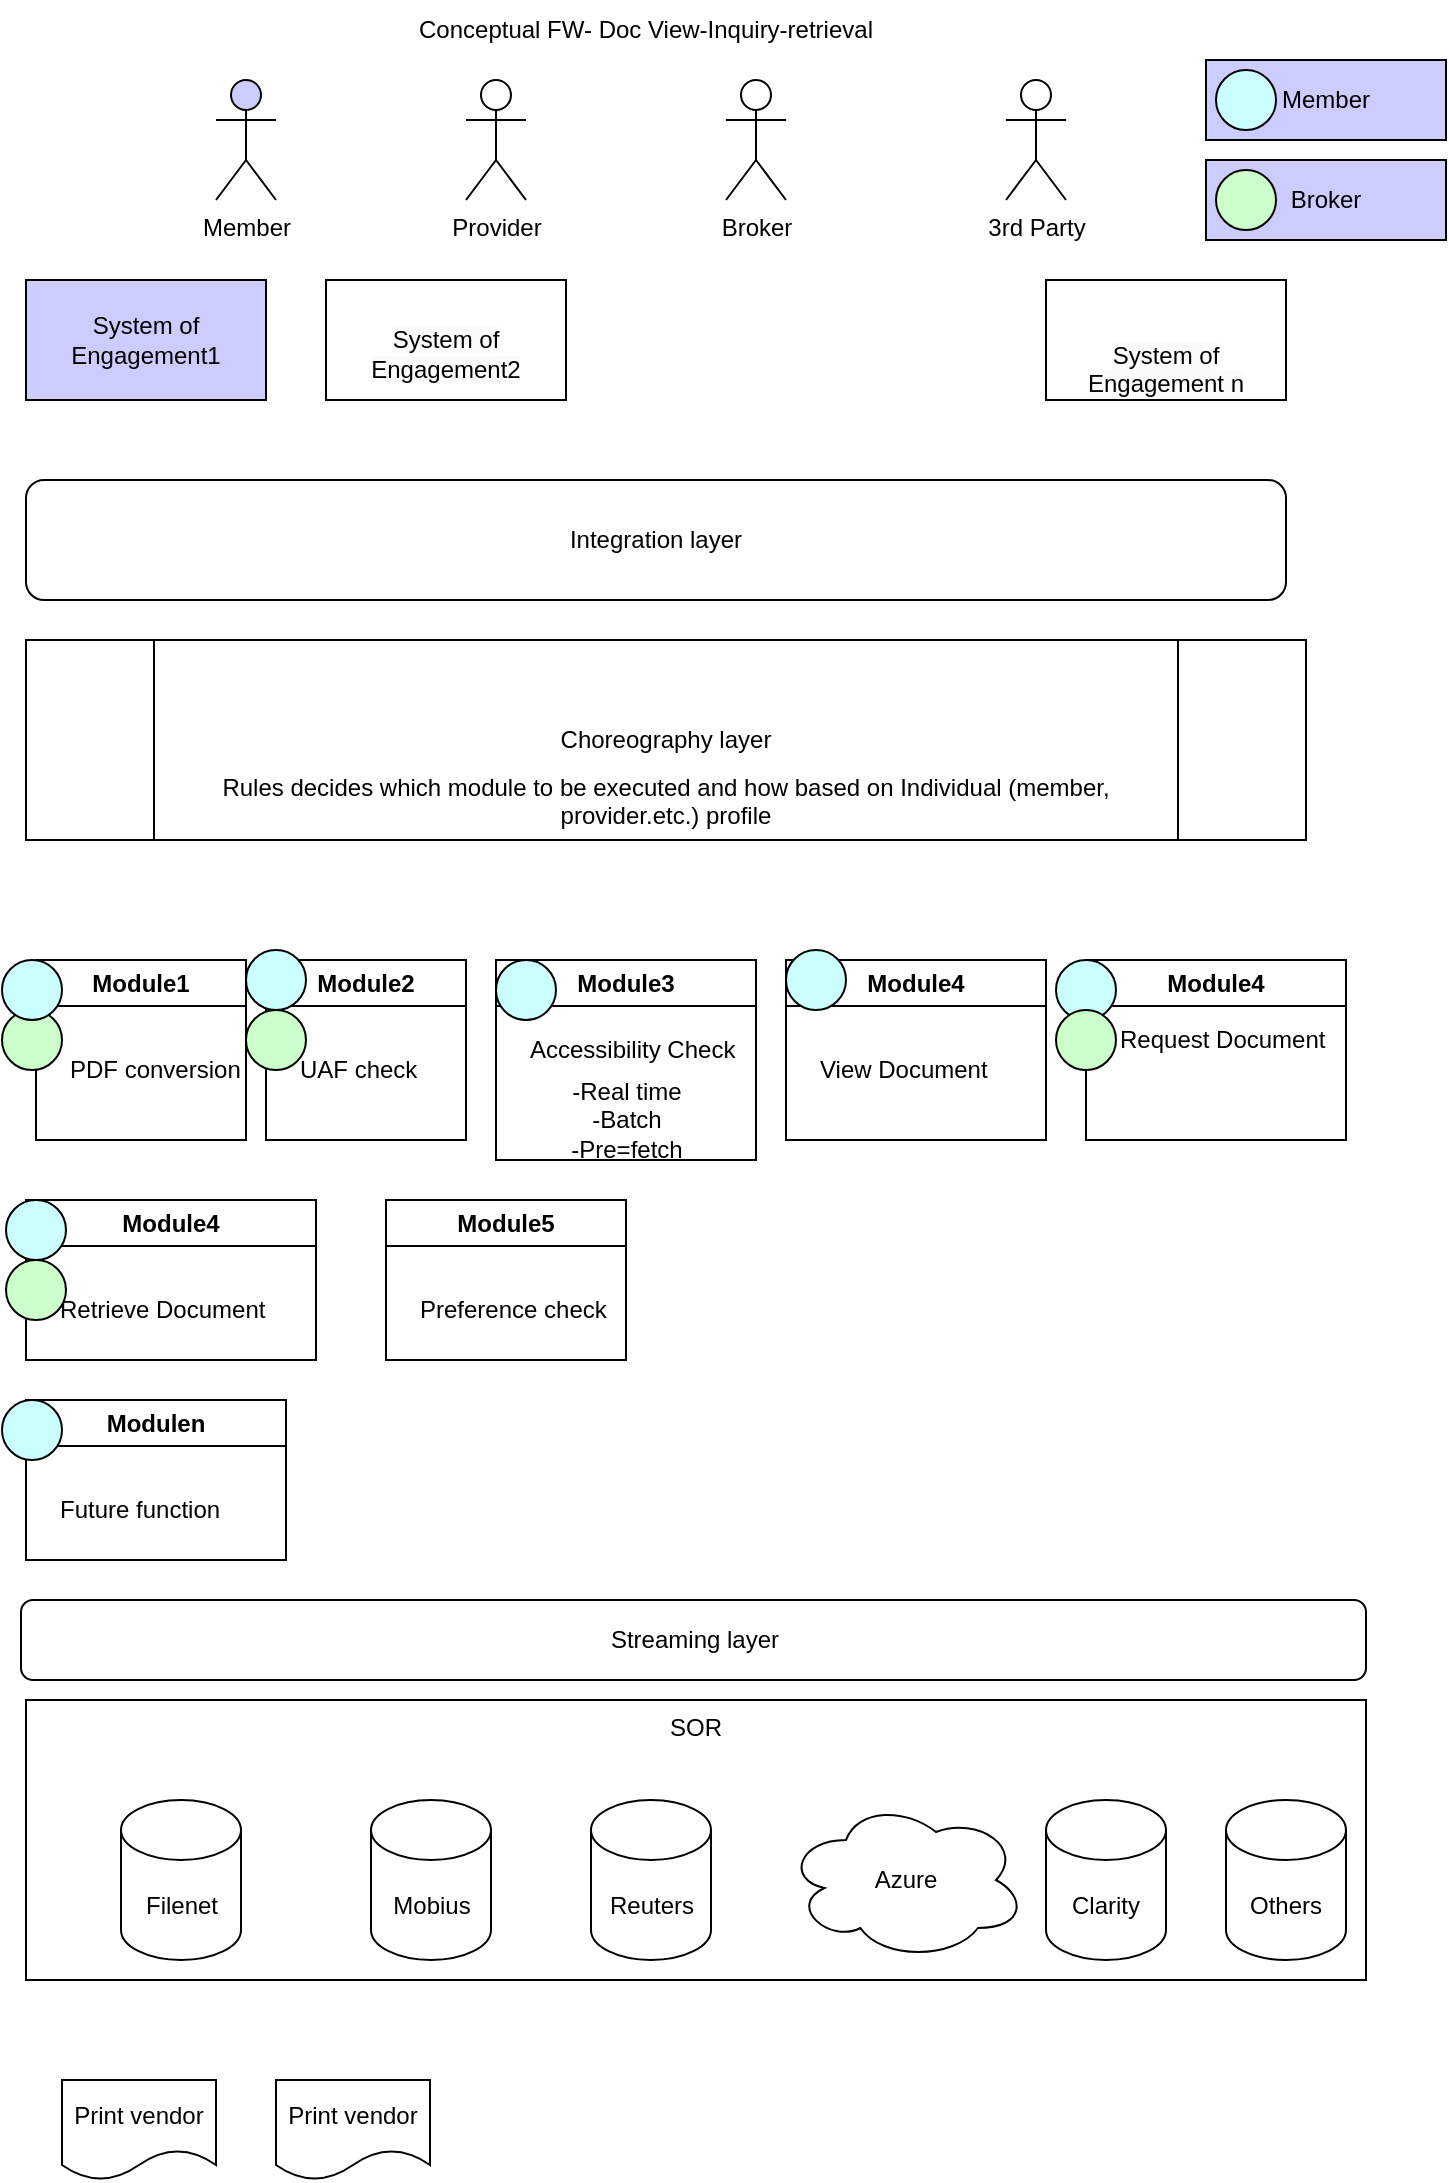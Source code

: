 <mxfile version="21.5.2" type="github">
  <diagram name="Page-1" id="Wi_-cD3Pck29VBJRXZXw">
    <mxGraphModel dx="794" dy="414" grid="1" gridSize="10" guides="1" tooltips="1" connect="1" arrows="1" fold="1" page="1" pageScale="1" pageWidth="850" pageHeight="1100" math="0" shadow="0">
      <root>
        <mxCell id="0" />
        <mxCell id="1" parent="0" />
        <mxCell id="fK_cSdJMlMzc5ZVp6fHr-23" value="SOR" style="rounded=0;whiteSpace=wrap;html=1;verticalAlign=top;" parent="1" vertex="1">
          <mxGeometry x="60" y="850" width="670" height="140" as="geometry" />
        </mxCell>
        <mxCell id="fK_cSdJMlMzc5ZVp6fHr-1" value="System of Engagement1" style="rounded=0;whiteSpace=wrap;html=1;fillColor=#CCCCFF;" parent="1" vertex="1">
          <mxGeometry x="60" y="140" width="120" height="60" as="geometry" />
        </mxCell>
        <mxCell id="fK_cSdJMlMzc5ZVp6fHr-2" value="&lt;br&gt;&lt;span style=&quot;color: rgb(0, 0, 0); font-family: Helvetica; font-size: 12px; font-style: normal; font-variant-ligatures: normal; font-variant-caps: normal; font-weight: 400; letter-spacing: normal; orphans: 2; text-align: center; text-indent: 0px; text-transform: none; widows: 2; word-spacing: 0px; -webkit-text-stroke-width: 0px; background-color: rgb(251, 251, 251); text-decoration-thickness: initial; text-decoration-style: initial; text-decoration-color: initial; float: none; display: inline !important;&quot;&gt;System of Engagement2&lt;/span&gt;&lt;br&gt;" style="rounded=0;whiteSpace=wrap;html=1;" parent="1" vertex="1">
          <mxGeometry x="210" y="140" width="120" height="60" as="geometry" />
        </mxCell>
        <mxCell id="fK_cSdJMlMzc5ZVp6fHr-3" value="&lt;br&gt;&lt;br style=&quot;border-color: var(--border-color); color: rgb(0, 0, 0); font-family: Helvetica; font-size: 12px; font-style: normal; font-variant-ligatures: normal; font-variant-caps: normal; font-weight: 400; letter-spacing: normal; orphans: 2; text-align: center; text-indent: 0px; text-transform: none; widows: 2; word-spacing: 0px; -webkit-text-stroke-width: 0px; background-color: rgb(251, 251, 251); text-decoration-thickness: initial; text-decoration-style: initial; text-decoration-color: initial;&quot;&gt;&lt;span style=&quot;border-color: var(--border-color); color: rgb(0, 0, 0); font-family: Helvetica; font-size: 12px; font-style: normal; font-variant-ligatures: normal; font-variant-caps: normal; font-weight: 400; letter-spacing: normal; orphans: 2; text-align: center; text-indent: 0px; text-transform: none; widows: 2; word-spacing: 0px; -webkit-text-stroke-width: 0px; text-decoration-thickness: initial; text-decoration-style: initial; text-decoration-color: initial; background-color: rgb(251, 251, 251); float: none; display: inline !important;&quot;&gt;System of Engagement n&lt;/span&gt;&lt;br&gt;" style="rounded=0;whiteSpace=wrap;html=1;" parent="1" vertex="1">
          <mxGeometry x="570" y="140" width="120" height="60" as="geometry" />
        </mxCell>
        <mxCell id="fK_cSdJMlMzc5ZVp6fHr-4" value="Provider" style="shape=umlActor;verticalLabelPosition=bottom;verticalAlign=top;html=1;outlineConnect=0;" parent="1" vertex="1">
          <mxGeometry x="280" y="40" width="30" height="60" as="geometry" />
        </mxCell>
        <mxCell id="fK_cSdJMlMzc5ZVp6fHr-7" value="Member" style="shape=umlActor;verticalLabelPosition=bottom;verticalAlign=top;html=1;outlineConnect=0;fillColor=#CCCCFF;" parent="1" vertex="1">
          <mxGeometry x="155" y="40" width="30" height="60" as="geometry" />
        </mxCell>
        <mxCell id="fK_cSdJMlMzc5ZVp6fHr-9" value="Broker" style="shape=umlActor;verticalLabelPosition=bottom;verticalAlign=top;html=1;outlineConnect=0;" parent="1" vertex="1">
          <mxGeometry x="410" y="40" width="30" height="60" as="geometry" />
        </mxCell>
        <mxCell id="fK_cSdJMlMzc5ZVp6fHr-12" value="3rd Party" style="shape=umlActor;verticalLabelPosition=bottom;verticalAlign=top;html=1;outlineConnect=0;" parent="1" vertex="1">
          <mxGeometry x="550" y="40" width="30" height="60" as="geometry" />
        </mxCell>
        <mxCell id="fK_cSdJMlMzc5ZVp6fHr-19" value="Integration layer" style="rounded=1;whiteSpace=wrap;html=1;" parent="1" vertex="1">
          <mxGeometry x="60" y="240" width="630" height="60" as="geometry" />
        </mxCell>
        <mxCell id="fK_cSdJMlMzc5ZVp6fHr-20" value="Filenet" style="shape=cylinder3;whiteSpace=wrap;html=1;boundedLbl=1;backgroundOutline=1;size=15;" parent="1" vertex="1">
          <mxGeometry x="107.5" y="900" width="60" height="80" as="geometry" />
        </mxCell>
        <mxCell id="fK_cSdJMlMzc5ZVp6fHr-21" value="Mobius" style="shape=cylinder3;whiteSpace=wrap;html=1;boundedLbl=1;backgroundOutline=1;size=15;" parent="1" vertex="1">
          <mxGeometry x="232.5" y="900" width="60" height="80" as="geometry" />
        </mxCell>
        <mxCell id="fK_cSdJMlMzc5ZVp6fHr-22" value="Reuters" style="shape=cylinder3;whiteSpace=wrap;html=1;boundedLbl=1;backgroundOutline=1;size=15;" parent="1" vertex="1">
          <mxGeometry x="342.5" y="900" width="60" height="80" as="geometry" />
        </mxCell>
        <mxCell id="fK_cSdJMlMzc5ZVp6fHr-25" value="Choreography layer" style="shape=process;whiteSpace=wrap;html=1;backgroundOutline=1;" parent="1" vertex="1">
          <mxGeometry x="60" y="320" width="640" height="100" as="geometry" />
        </mxCell>
        <mxCell id="fK_cSdJMlMzc5ZVp6fHr-26" value="Print vendor" style="shape=document;whiteSpace=wrap;html=1;boundedLbl=1;" parent="1" vertex="1">
          <mxGeometry x="78" y="1040" width="77" height="50" as="geometry" />
        </mxCell>
        <mxCell id="fK_cSdJMlMzc5ZVp6fHr-28" value="Module1" style="swimlane;whiteSpace=wrap;html=1;" parent="1" vertex="1">
          <mxGeometry x="65" y="480" width="105" height="90" as="geometry">
            <mxRectangle x="60" y="400" width="90" height="30" as="alternateBounds" />
          </mxGeometry>
        </mxCell>
        <mxCell id="fK_cSdJMlMzc5ZVp6fHr-29" value="PDF conversion" style="text;html=1;align=left;verticalAlign=middle;resizable=0;points=[];autosize=1;strokeColor=none;fillColor=none;" parent="fK_cSdJMlMzc5ZVp6fHr-28" vertex="1">
          <mxGeometry x="15" y="40" width="110" height="30" as="geometry" />
        </mxCell>
        <mxCell id="fK_cSdJMlMzc5ZVp6fHr-65" value="" style="ellipse;whiteSpace=wrap;html=1;aspect=fixed;fillColor=#CCFFCC;" parent="fK_cSdJMlMzc5ZVp6fHr-28" vertex="1">
          <mxGeometry x="-17" y="25" width="30" height="30" as="geometry" />
        </mxCell>
        <mxCell id="fK_cSdJMlMzc5ZVp6fHr-30" value="Module2" style="swimlane;whiteSpace=wrap;html=1;" parent="1" vertex="1">
          <mxGeometry x="180" y="480" width="100" height="90" as="geometry">
            <mxRectangle x="60" y="400" width="90" height="30" as="alternateBounds" />
          </mxGeometry>
        </mxCell>
        <mxCell id="fK_cSdJMlMzc5ZVp6fHr-31" value="UAF check" style="text;html=1;align=left;verticalAlign=middle;resizable=0;points=[];autosize=1;strokeColor=none;fillColor=none;" parent="fK_cSdJMlMzc5ZVp6fHr-30" vertex="1">
          <mxGeometry x="15" y="40" width="80" height="30" as="geometry" />
        </mxCell>
        <mxCell id="fK_cSdJMlMzc5ZVp6fHr-66" value="" style="ellipse;whiteSpace=wrap;html=1;aspect=fixed;fillColor=#CCFFCC;" parent="fK_cSdJMlMzc5ZVp6fHr-30" vertex="1">
          <mxGeometry x="-10" y="25" width="30" height="30" as="geometry" />
        </mxCell>
        <mxCell id="fK_cSdJMlMzc5ZVp6fHr-32" value="Module3" style="swimlane;whiteSpace=wrap;html=1;" parent="1" vertex="1">
          <mxGeometry x="295" y="480" width="130" height="100" as="geometry">
            <mxRectangle x="60" y="400" width="90" height="30" as="alternateBounds" />
          </mxGeometry>
        </mxCell>
        <mxCell id="fK_cSdJMlMzc5ZVp6fHr-33" value="Accessibility Check" style="text;html=1;align=left;verticalAlign=middle;resizable=0;points=[];autosize=1;strokeColor=none;fillColor=none;" parent="fK_cSdJMlMzc5ZVp6fHr-32" vertex="1">
          <mxGeometry x="15" y="30" width="130" height="30" as="geometry" />
        </mxCell>
        <mxCell id="fK_cSdJMlMzc5ZVp6fHr-43" value="-Real time&lt;br&gt;-Batch&lt;br&gt;-Pre=fetch" style="text;html=1;strokeColor=none;fillColor=none;align=center;verticalAlign=middle;whiteSpace=wrap;rounded=0;" parent="fK_cSdJMlMzc5ZVp6fHr-32" vertex="1">
          <mxGeometry x="12.5" y="60" width="105" height="40" as="geometry" />
        </mxCell>
        <mxCell id="fK_cSdJMlMzc5ZVp6fHr-58" value="" style="ellipse;whiteSpace=wrap;html=1;aspect=fixed;fillColor=#CCFFFF;" parent="fK_cSdJMlMzc5ZVp6fHr-32" vertex="1">
          <mxGeometry width="30" height="30" as="geometry" />
        </mxCell>
        <mxCell id="fK_cSdJMlMzc5ZVp6fHr-34" value="Rules decides which module to be executed and how based on Individual (member, provider.etc.) profile" style="text;html=1;strokeColor=none;fillColor=none;align=center;verticalAlign=top;whiteSpace=wrap;rounded=0;" parent="1" vertex="1">
          <mxGeometry x="130" y="380" width="500" height="40" as="geometry" />
        </mxCell>
        <mxCell id="fK_cSdJMlMzc5ZVp6fHr-35" value="Module4" style="swimlane;whiteSpace=wrap;html=1;" parent="1" vertex="1">
          <mxGeometry x="440" y="480" width="130" height="90" as="geometry">
            <mxRectangle x="60" y="400" width="90" height="30" as="alternateBounds" />
          </mxGeometry>
        </mxCell>
        <mxCell id="fK_cSdJMlMzc5ZVp6fHr-36" value="View Document" style="text;html=1;align=left;verticalAlign=middle;resizable=0;points=[];autosize=1;strokeColor=none;fillColor=none;" parent="fK_cSdJMlMzc5ZVp6fHr-35" vertex="1">
          <mxGeometry x="15" y="40" width="110" height="30" as="geometry" />
        </mxCell>
        <mxCell id="fK_cSdJMlMzc5ZVp6fHr-59" value="" style="ellipse;whiteSpace=wrap;html=1;aspect=fixed;fillColor=#CCFFFF;" parent="fK_cSdJMlMzc5ZVp6fHr-35" vertex="1">
          <mxGeometry y="-5" width="30" height="30" as="geometry" />
        </mxCell>
        <mxCell id="fK_cSdJMlMzc5ZVp6fHr-37" value="Module4" style="swimlane;whiteSpace=wrap;html=1;" parent="1" vertex="1">
          <mxGeometry x="60" y="600" width="145" height="80" as="geometry">
            <mxRectangle x="60" y="400" width="90" height="30" as="alternateBounds" />
          </mxGeometry>
        </mxCell>
        <mxCell id="fK_cSdJMlMzc5ZVp6fHr-38" value="Retrieve Document" style="text;html=1;align=left;verticalAlign=middle;resizable=0;points=[];autosize=1;strokeColor=none;fillColor=none;" parent="fK_cSdJMlMzc5ZVp6fHr-37" vertex="1">
          <mxGeometry x="15" y="40" width="130" height="30" as="geometry" />
        </mxCell>
        <mxCell id="fK_cSdJMlMzc5ZVp6fHr-61" value="" style="ellipse;whiteSpace=wrap;html=1;aspect=fixed;fillColor=#CCFFFF;" parent="fK_cSdJMlMzc5ZVp6fHr-37" vertex="1">
          <mxGeometry x="-10" width="30" height="30" as="geometry" />
        </mxCell>
        <mxCell id="fK_cSdJMlMzc5ZVp6fHr-70" value="" style="ellipse;whiteSpace=wrap;html=1;aspect=fixed;fillColor=#CCFFCC;" parent="fK_cSdJMlMzc5ZVp6fHr-37" vertex="1">
          <mxGeometry x="-10" y="30" width="30" height="30" as="geometry" />
        </mxCell>
        <mxCell id="fK_cSdJMlMzc5ZVp6fHr-39" value="Module4" style="swimlane;whiteSpace=wrap;html=1;" parent="1" vertex="1">
          <mxGeometry x="590" y="480" width="130" height="90" as="geometry">
            <mxRectangle x="60" y="400" width="90" height="30" as="alternateBounds" />
          </mxGeometry>
        </mxCell>
        <mxCell id="fK_cSdJMlMzc5ZVp6fHr-40" value="Request Document" style="text;html=1;align=left;verticalAlign=middle;resizable=0;points=[];autosize=1;strokeColor=none;fillColor=none;" parent="fK_cSdJMlMzc5ZVp6fHr-39" vertex="1">
          <mxGeometry x="15" y="25" width="130" height="30" as="geometry" />
        </mxCell>
        <mxCell id="fK_cSdJMlMzc5ZVp6fHr-60" value="" style="ellipse;whiteSpace=wrap;html=1;aspect=fixed;fillColor=#CCFFFF;" parent="fK_cSdJMlMzc5ZVp6fHr-39" vertex="1">
          <mxGeometry x="-15" width="30" height="30" as="geometry" />
        </mxCell>
        <mxCell id="fK_cSdJMlMzc5ZVp6fHr-68" value="" style="ellipse;whiteSpace=wrap;html=1;aspect=fixed;fillColor=#CCFFCC;" parent="fK_cSdJMlMzc5ZVp6fHr-39" vertex="1">
          <mxGeometry x="-15" y="25" width="30" height="30" as="geometry" />
        </mxCell>
        <mxCell id="fK_cSdJMlMzc5ZVp6fHr-44" value="Modulen" style="swimlane;whiteSpace=wrap;html=1;" parent="1" vertex="1">
          <mxGeometry x="60" y="700" width="130" height="80" as="geometry">
            <mxRectangle x="60" y="400" width="90" height="30" as="alternateBounds" />
          </mxGeometry>
        </mxCell>
        <mxCell id="fK_cSdJMlMzc5ZVp6fHr-45" value="Future function" style="text;html=1;align=left;verticalAlign=middle;resizable=0;points=[];autosize=1;strokeColor=none;fillColor=none;" parent="fK_cSdJMlMzc5ZVp6fHr-44" vertex="1">
          <mxGeometry x="15" y="40" width="100" height="30" as="geometry" />
        </mxCell>
        <mxCell id="fK_cSdJMlMzc5ZVp6fHr-62" value="" style="ellipse;whiteSpace=wrap;html=1;aspect=fixed;fillColor=#CCFFFF;" parent="fK_cSdJMlMzc5ZVp6fHr-44" vertex="1">
          <mxGeometry x="-12" width="30" height="30" as="geometry" />
        </mxCell>
        <mxCell id="fK_cSdJMlMzc5ZVp6fHr-47" value="Streaming layer" style="rounded=1;whiteSpace=wrap;html=1;" parent="1" vertex="1">
          <mxGeometry x="57.5" y="800" width="672.5" height="40" as="geometry" />
        </mxCell>
        <mxCell id="fK_cSdJMlMzc5ZVp6fHr-48" value="Conceptual FW- Doc View-Inquiry-retrieval" style="text;html=1;strokeColor=none;fillColor=none;align=center;verticalAlign=middle;whiteSpace=wrap;rounded=0;" parent="1" vertex="1">
          <mxGeometry x="250" width="240" height="30" as="geometry" />
        </mxCell>
        <mxCell id="fK_cSdJMlMzc5ZVp6fHr-49" value="Print vendor" style="shape=document;whiteSpace=wrap;html=1;boundedLbl=1;" parent="1" vertex="1">
          <mxGeometry x="185" y="1040" width="77" height="50" as="geometry" />
        </mxCell>
        <mxCell id="fK_cSdJMlMzc5ZVp6fHr-50" value="Azure" style="ellipse;shape=cloud;whiteSpace=wrap;html=1;" parent="1" vertex="1">
          <mxGeometry x="440" y="900" width="120" height="80" as="geometry" />
        </mxCell>
        <mxCell id="fK_cSdJMlMzc5ZVp6fHr-51" value="Clarity" style="shape=cylinder3;whiteSpace=wrap;html=1;boundedLbl=1;backgroundOutline=1;size=15;" parent="1" vertex="1">
          <mxGeometry x="570" y="900" width="60" height="80" as="geometry" />
        </mxCell>
        <mxCell id="fK_cSdJMlMzc5ZVp6fHr-52" value="Others" style="shape=cylinder3;whiteSpace=wrap;html=1;boundedLbl=1;backgroundOutline=1;size=15;" parent="1" vertex="1">
          <mxGeometry x="660" y="900" width="60" height="80" as="geometry" />
        </mxCell>
        <mxCell id="fK_cSdJMlMzc5ZVp6fHr-53" value="Member" style="rounded=0;whiteSpace=wrap;html=1;fillColor=#CCCCFF;" parent="1" vertex="1">
          <mxGeometry x="650" y="30" width="120" height="40" as="geometry" />
        </mxCell>
        <mxCell id="fK_cSdJMlMzc5ZVp6fHr-54" value="" style="ellipse;whiteSpace=wrap;html=1;aspect=fixed;fillColor=#CCFFFF;" parent="1" vertex="1">
          <mxGeometry x="655" y="35" width="30" height="30" as="geometry" />
        </mxCell>
        <mxCell id="fK_cSdJMlMzc5ZVp6fHr-56" value="" style="ellipse;whiteSpace=wrap;html=1;aspect=fixed;fillColor=#CCFFFF;" parent="1" vertex="1">
          <mxGeometry x="48" y="480" width="30" height="30" as="geometry" />
        </mxCell>
        <mxCell id="fK_cSdJMlMzc5ZVp6fHr-63" value="Broker" style="rounded=0;whiteSpace=wrap;html=1;fillColor=#CCCCFF;" parent="1" vertex="1">
          <mxGeometry x="650" y="80" width="120" height="40" as="geometry" />
        </mxCell>
        <mxCell id="fK_cSdJMlMzc5ZVp6fHr-64" value="" style="ellipse;whiteSpace=wrap;html=1;aspect=fixed;fillColor=#CCFFCC;" parent="1" vertex="1">
          <mxGeometry x="655" y="85" width="30" height="30" as="geometry" />
        </mxCell>
        <mxCell id="fK_cSdJMlMzc5ZVp6fHr-71" value="Module5" style="swimlane;whiteSpace=wrap;html=1;" parent="1" vertex="1">
          <mxGeometry x="240" y="600" width="120" height="80" as="geometry">
            <mxRectangle x="60" y="400" width="90" height="30" as="alternateBounds" />
          </mxGeometry>
        </mxCell>
        <mxCell id="fK_cSdJMlMzc5ZVp6fHr-72" value="Preference check" style="text;html=1;align=left;verticalAlign=middle;resizable=0;points=[];autosize=1;strokeColor=none;fillColor=none;" parent="fK_cSdJMlMzc5ZVp6fHr-71" vertex="1">
          <mxGeometry x="15" y="40" width="120" height="30" as="geometry" />
        </mxCell>
        <mxCell id="fK_cSdJMlMzc5ZVp6fHr-57" value="" style="ellipse;whiteSpace=wrap;html=1;aspect=fixed;fillColor=#CCFFFF;" parent="1" vertex="1">
          <mxGeometry x="170" y="475" width="30" height="30" as="geometry" />
        </mxCell>
      </root>
    </mxGraphModel>
  </diagram>
</mxfile>

